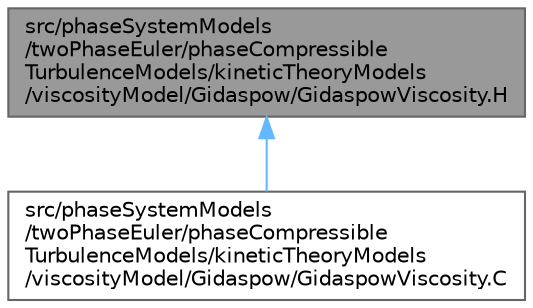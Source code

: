 digraph "src/phaseSystemModels/twoPhaseEuler/phaseCompressibleTurbulenceModels/kineticTheoryModels/viscosityModel/Gidaspow/GidaspowViscosity.H"
{
 // LATEX_PDF_SIZE
  bgcolor="transparent";
  edge [fontname=Helvetica,fontsize=10,labelfontname=Helvetica,labelfontsize=10];
  node [fontname=Helvetica,fontsize=10,shape=box,height=0.2,width=0.4];
  Node1 [id="Node000001",label="src/phaseSystemModels\l/twoPhaseEuler/phaseCompressible\lTurbulenceModels/kineticTheoryModels\l/viscosityModel/Gidaspow/GidaspowViscosity.H",height=0.2,width=0.4,color="gray40", fillcolor="grey60", style="filled", fontcolor="black",tooltip=" "];
  Node1 -> Node2 [id="edge1_Node000001_Node000002",dir="back",color="steelblue1",style="solid",tooltip=" "];
  Node2 [id="Node000002",label="src/phaseSystemModels\l/twoPhaseEuler/phaseCompressible\lTurbulenceModels/kineticTheoryModels\l/viscosityModel/Gidaspow/GidaspowViscosity.C",height=0.2,width=0.4,color="grey40", fillcolor="white", style="filled",URL="$twoPhaseEuler_2phaseCompressibleTurbulenceModels_2kineticTheoryModels_2viscosityModel_2Gidaspow_2GidaspowViscosity_8C.html",tooltip=" "];
}
